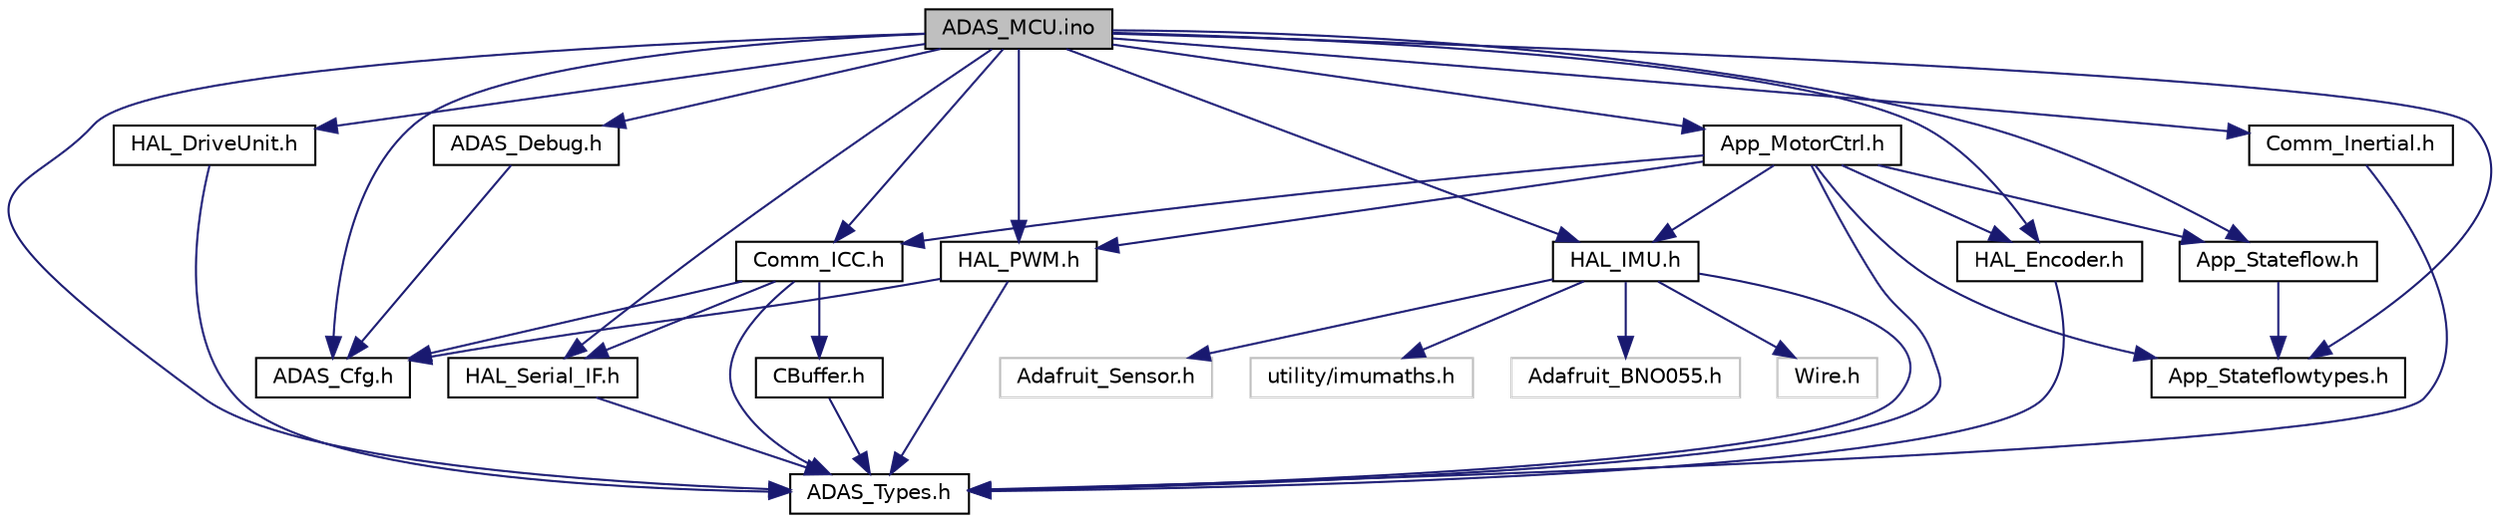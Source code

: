 digraph "ADAS_MCU.ino"
{
 // INTERACTIVE_SVG=YES
 // LATEX_PDF_SIZE
  bgcolor="transparent";
  edge [fontname="Helvetica",fontsize="10",labelfontname="Helvetica",labelfontsize="10"];
  node [fontname="Helvetica",fontsize="10",shape=record];
  Node0 [label="ADAS_MCU.ino",height=0.2,width=0.4,color="black", fillcolor="grey75", style="filled", fontcolor="black",tooltip="Main file for the NavU of the ADAS project."];
  Node0 -> Node1 [color="midnightblue",fontsize="10",style="solid",fontname="Helvetica"];
  Node1 [label="ADAS_Types.h",height=0.2,width=0.4,color="black",URL="$_a_d_a_s___types_8h.html",tooltip=" "];
  Node0 -> Node2 [color="midnightblue",fontsize="10",style="solid",fontname="Helvetica"];
  Node2 [label="ADAS_Cfg.h",height=0.2,width=0.4,color="black",URL="$_a_d_a_s___cfg_8h.html",tooltip="This file contains the configuration of the vehicle."];
  Node0 -> Node3 [color="midnightblue",fontsize="10",style="solid",fontname="Helvetica"];
  Node3 [label="ADAS_Debug.h",height=0.2,width=0.4,color="black",URL="$_a_d_a_s___debug_8h.html",tooltip=" "];
  Node3 -> Node2 [color="midnightblue",fontsize="10",style="solid",fontname="Helvetica"];
  Node0 -> Node4 [color="midnightblue",fontsize="10",style="solid",fontname="Helvetica"];
  Node4 [label="HAL_DriveUnit.h",height=0.2,width=0.4,color="black",URL="$_h_a_l___drive_unit_8h.html",tooltip=" "];
  Node4 -> Node1 [color="midnightblue",fontsize="10",style="solid",fontname="Helvetica"];
  Node0 -> Node5 [color="midnightblue",fontsize="10",style="solid",fontname="Helvetica"];
  Node5 [label="HAL_Encoder.h",height=0.2,width=0.4,color="black",URL="$_h_a_l___encoder_8h.html",tooltip=" "];
  Node5 -> Node1 [color="midnightblue",fontsize="10",style="solid",fontname="Helvetica"];
  Node0 -> Node6 [color="midnightblue",fontsize="10",style="solid",fontname="Helvetica"];
  Node6 [label="HAL_IMU.h",height=0.2,width=0.4,color="black",URL="$_h_a_l___i_m_u_8h.html",tooltip="Application file for IMU."];
  Node6 -> Node7 [color="midnightblue",fontsize="10",style="solid",fontname="Helvetica"];
  Node7 [label="Adafruit_BNO055.h",height=0.2,width=0.4,color="grey75",tooltip=" "];
  Node6 -> Node8 [color="midnightblue",fontsize="10",style="solid",fontname="Helvetica"];
  Node8 [label="Wire.h",height=0.2,width=0.4,color="grey75",tooltip=" "];
  Node6 -> Node9 [color="midnightblue",fontsize="10",style="solid",fontname="Helvetica"];
  Node9 [label="Adafruit_Sensor.h",height=0.2,width=0.4,color="grey75",tooltip=" "];
  Node6 -> Node10 [color="midnightblue",fontsize="10",style="solid",fontname="Helvetica"];
  Node10 [label="utility/imumaths.h",height=0.2,width=0.4,color="grey75",tooltip=" "];
  Node6 -> Node1 [color="midnightblue",fontsize="10",style="solid",fontname="Helvetica"];
  Node0 -> Node11 [color="midnightblue",fontsize="10",style="solid",fontname="Helvetica"];
  Node11 [label="HAL_PWM.h",height=0.2,width=0.4,color="black",URL="$_h_a_l___p_w_m_8h.html",tooltip=" "];
  Node11 -> Node1 [color="midnightblue",fontsize="10",style="solid",fontname="Helvetica"];
  Node11 -> Node2 [color="midnightblue",fontsize="10",style="solid",fontname="Helvetica"];
  Node0 -> Node12 [color="midnightblue",fontsize="10",style="solid",fontname="Helvetica"];
  Node12 [label="HAL_Serial_IF.h",height=0.2,width=0.4,color="black",URL="$_h_a_l___serial___i_f_8h.html",tooltip=" "];
  Node12 -> Node1 [color="midnightblue",fontsize="10",style="solid",fontname="Helvetica"];
  Node0 -> Node13 [color="midnightblue",fontsize="10",style="solid",fontname="Helvetica"];
  Node13 [label="Comm_Inertial.h",height=0.2,width=0.4,color="black",URL="$_comm___inertial_8h.html",tooltip="Application file for inertial communication."];
  Node13 -> Node1 [color="midnightblue",fontsize="10",style="solid",fontname="Helvetica"];
  Node0 -> Node14 [color="midnightblue",fontsize="10",style="solid",fontname="Helvetica"];
  Node14 [label="Comm_ICC.h",height=0.2,width=0.4,color="black",URL="$_comm___i_c_c_8h.html",tooltip=" "];
  Node14 -> Node1 [color="midnightblue",fontsize="10",style="solid",fontname="Helvetica"];
  Node14 -> Node2 [color="midnightblue",fontsize="10",style="solid",fontname="Helvetica"];
  Node14 -> Node12 [color="midnightblue",fontsize="10",style="solid",fontname="Helvetica"];
  Node14 -> Node15 [color="midnightblue",fontsize="10",style="solid",fontname="Helvetica"];
  Node15 [label="CBuffer.h",height=0.2,width=0.4,color="black",URL="$_cbuffer_8h.html",tooltip=" "];
  Node15 -> Node1 [color="midnightblue",fontsize="10",style="solid",fontname="Helvetica"];
  Node0 -> Node16 [color="midnightblue",fontsize="10",style="solid",fontname="Helvetica"];
  Node16 [label="App_MotorCtrl.h",height=0.2,width=0.4,color="black",URL="$_app___motor_ctrl_8h.html",tooltip="Header file for motor control unit."];
  Node16 -> Node1 [color="midnightblue",fontsize="10",style="solid",fontname="Helvetica"];
  Node16 -> Node6 [color="midnightblue",fontsize="10",style="solid",fontname="Helvetica"];
  Node16 -> Node11 [color="midnightblue",fontsize="10",style="solid",fontname="Helvetica"];
  Node16 -> Node17 [color="midnightblue",fontsize="10",style="solid",fontname="Helvetica"];
  Node17 [label="App_Stateflow.h",height=0.2,width=0.4,color="black",URL="$_app___stateflow_8h.html",tooltip="Application file for Stateflow."];
  Node17 -> Node18 [color="midnightblue",fontsize="10",style="solid",fontname="Helvetica"];
  Node18 [label="App_Stateflowtypes.h",height=0.2,width=0.4,color="black",URL="$_app___stateflowtypes_8h.html",tooltip="Application file for Stateflowtypes."];
  Node16 -> Node18 [color="midnightblue",fontsize="10",style="solid",fontname="Helvetica"];
  Node16 -> Node5 [color="midnightblue",fontsize="10",style="solid",fontname="Helvetica"];
  Node16 -> Node14 [color="midnightblue",fontsize="10",style="solid",fontname="Helvetica"];
  Node0 -> Node17 [color="midnightblue",fontsize="10",style="solid",fontname="Helvetica"];
  Node0 -> Node18 [color="midnightblue",fontsize="10",style="solid",fontname="Helvetica"];
}
